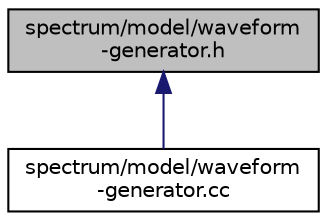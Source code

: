 digraph "spectrum/model/waveform-generator.h"
{
  edge [fontname="Helvetica",fontsize="10",labelfontname="Helvetica",labelfontsize="10"];
  node [fontname="Helvetica",fontsize="10",shape=record];
  Node1 [label="spectrum/model/waveform\l-generator.h",height=0.2,width=0.4,color="black", fillcolor="grey75", style="filled", fontcolor="black"];
  Node1 -> Node2 [dir="back",color="midnightblue",fontsize="10",style="solid"];
  Node2 [label="spectrum/model/waveform\l-generator.cc",height=0.2,width=0.4,color="black", fillcolor="white", style="filled",URL="$d2/dd5/waveform-generator_8cc.html"];
}
